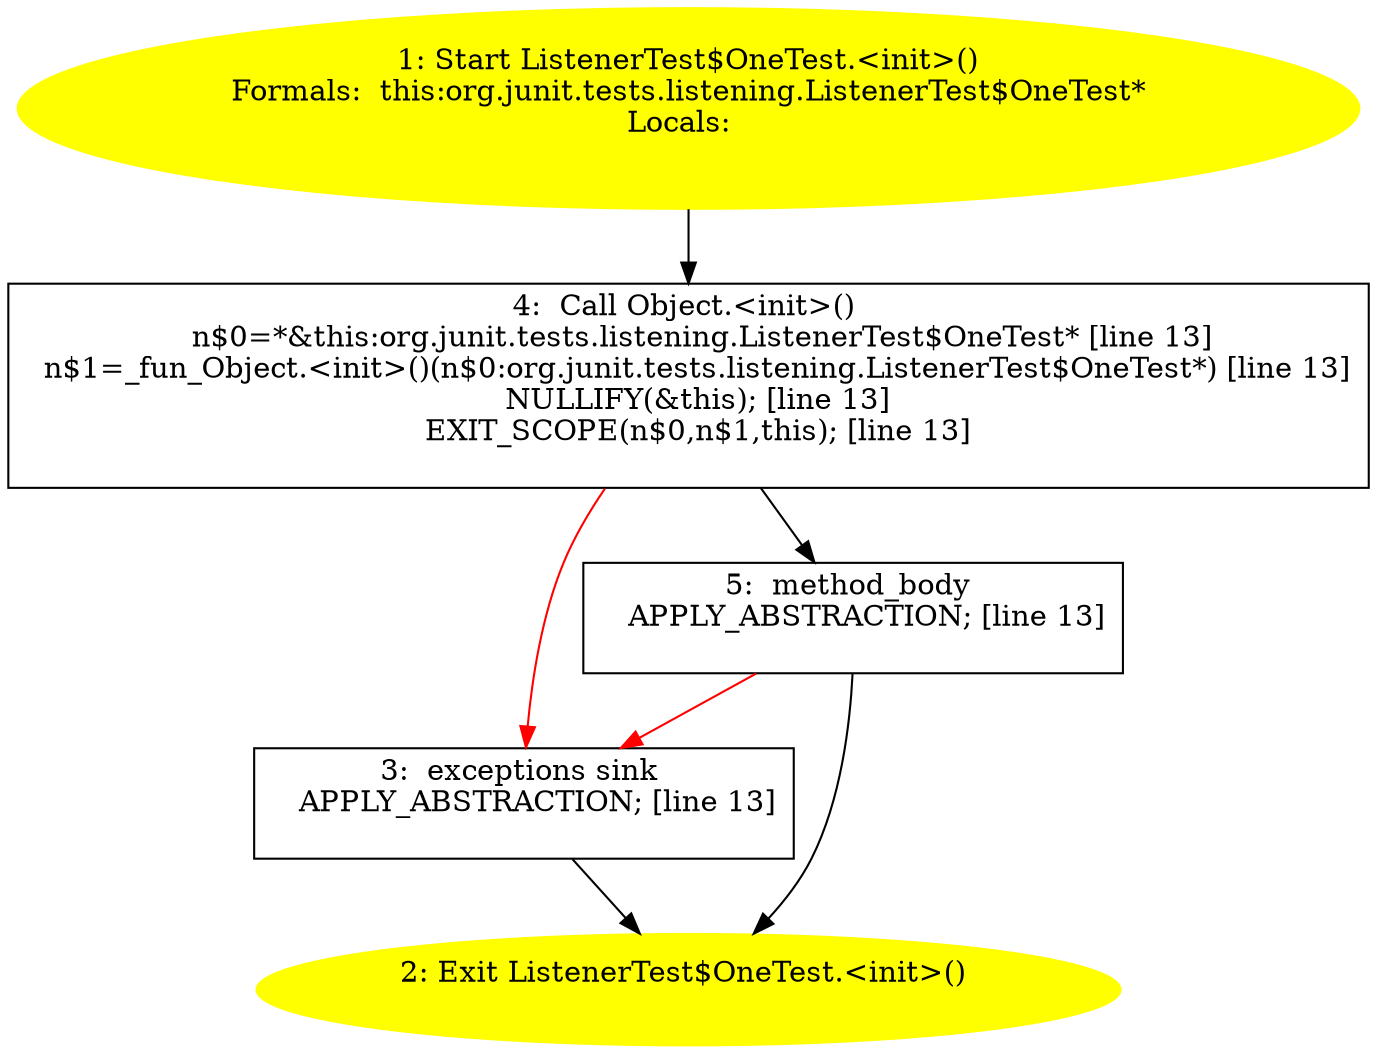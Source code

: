 /* @generated */
digraph cfg {
"org.junit.tests.listening.ListenerTest$OneTest.<init>().f3b870c544adf6a9bfa987ce3d5e44cc_1" [label="1: Start ListenerTest$OneTest.<init>()\nFormals:  this:org.junit.tests.listening.ListenerTest$OneTest*\nLocals:  \n  " color=yellow style=filled]
	

	 "org.junit.tests.listening.ListenerTest$OneTest.<init>().f3b870c544adf6a9bfa987ce3d5e44cc_1" -> "org.junit.tests.listening.ListenerTest$OneTest.<init>().f3b870c544adf6a9bfa987ce3d5e44cc_4" ;
"org.junit.tests.listening.ListenerTest$OneTest.<init>().f3b870c544adf6a9bfa987ce3d5e44cc_2" [label="2: Exit ListenerTest$OneTest.<init>() \n  " color=yellow style=filled]
	

"org.junit.tests.listening.ListenerTest$OneTest.<init>().f3b870c544adf6a9bfa987ce3d5e44cc_3" [label="3:  exceptions sink \n   APPLY_ABSTRACTION; [line 13]\n " shape="box"]
	

	 "org.junit.tests.listening.ListenerTest$OneTest.<init>().f3b870c544adf6a9bfa987ce3d5e44cc_3" -> "org.junit.tests.listening.ListenerTest$OneTest.<init>().f3b870c544adf6a9bfa987ce3d5e44cc_2" ;
"org.junit.tests.listening.ListenerTest$OneTest.<init>().f3b870c544adf6a9bfa987ce3d5e44cc_4" [label="4:  Call Object.<init>() \n   n$0=*&this:org.junit.tests.listening.ListenerTest$OneTest* [line 13]\n  n$1=_fun_Object.<init>()(n$0:org.junit.tests.listening.ListenerTest$OneTest*) [line 13]\n  NULLIFY(&this); [line 13]\n  EXIT_SCOPE(n$0,n$1,this); [line 13]\n " shape="box"]
	

	 "org.junit.tests.listening.ListenerTest$OneTest.<init>().f3b870c544adf6a9bfa987ce3d5e44cc_4" -> "org.junit.tests.listening.ListenerTest$OneTest.<init>().f3b870c544adf6a9bfa987ce3d5e44cc_5" ;
	 "org.junit.tests.listening.ListenerTest$OneTest.<init>().f3b870c544adf6a9bfa987ce3d5e44cc_4" -> "org.junit.tests.listening.ListenerTest$OneTest.<init>().f3b870c544adf6a9bfa987ce3d5e44cc_3" [color="red" ];
"org.junit.tests.listening.ListenerTest$OneTest.<init>().f3b870c544adf6a9bfa987ce3d5e44cc_5" [label="5:  method_body \n   APPLY_ABSTRACTION; [line 13]\n " shape="box"]
	

	 "org.junit.tests.listening.ListenerTest$OneTest.<init>().f3b870c544adf6a9bfa987ce3d5e44cc_5" -> "org.junit.tests.listening.ListenerTest$OneTest.<init>().f3b870c544adf6a9bfa987ce3d5e44cc_2" ;
	 "org.junit.tests.listening.ListenerTest$OneTest.<init>().f3b870c544adf6a9bfa987ce3d5e44cc_5" -> "org.junit.tests.listening.ListenerTest$OneTest.<init>().f3b870c544adf6a9bfa987ce3d5e44cc_3" [color="red" ];
}
